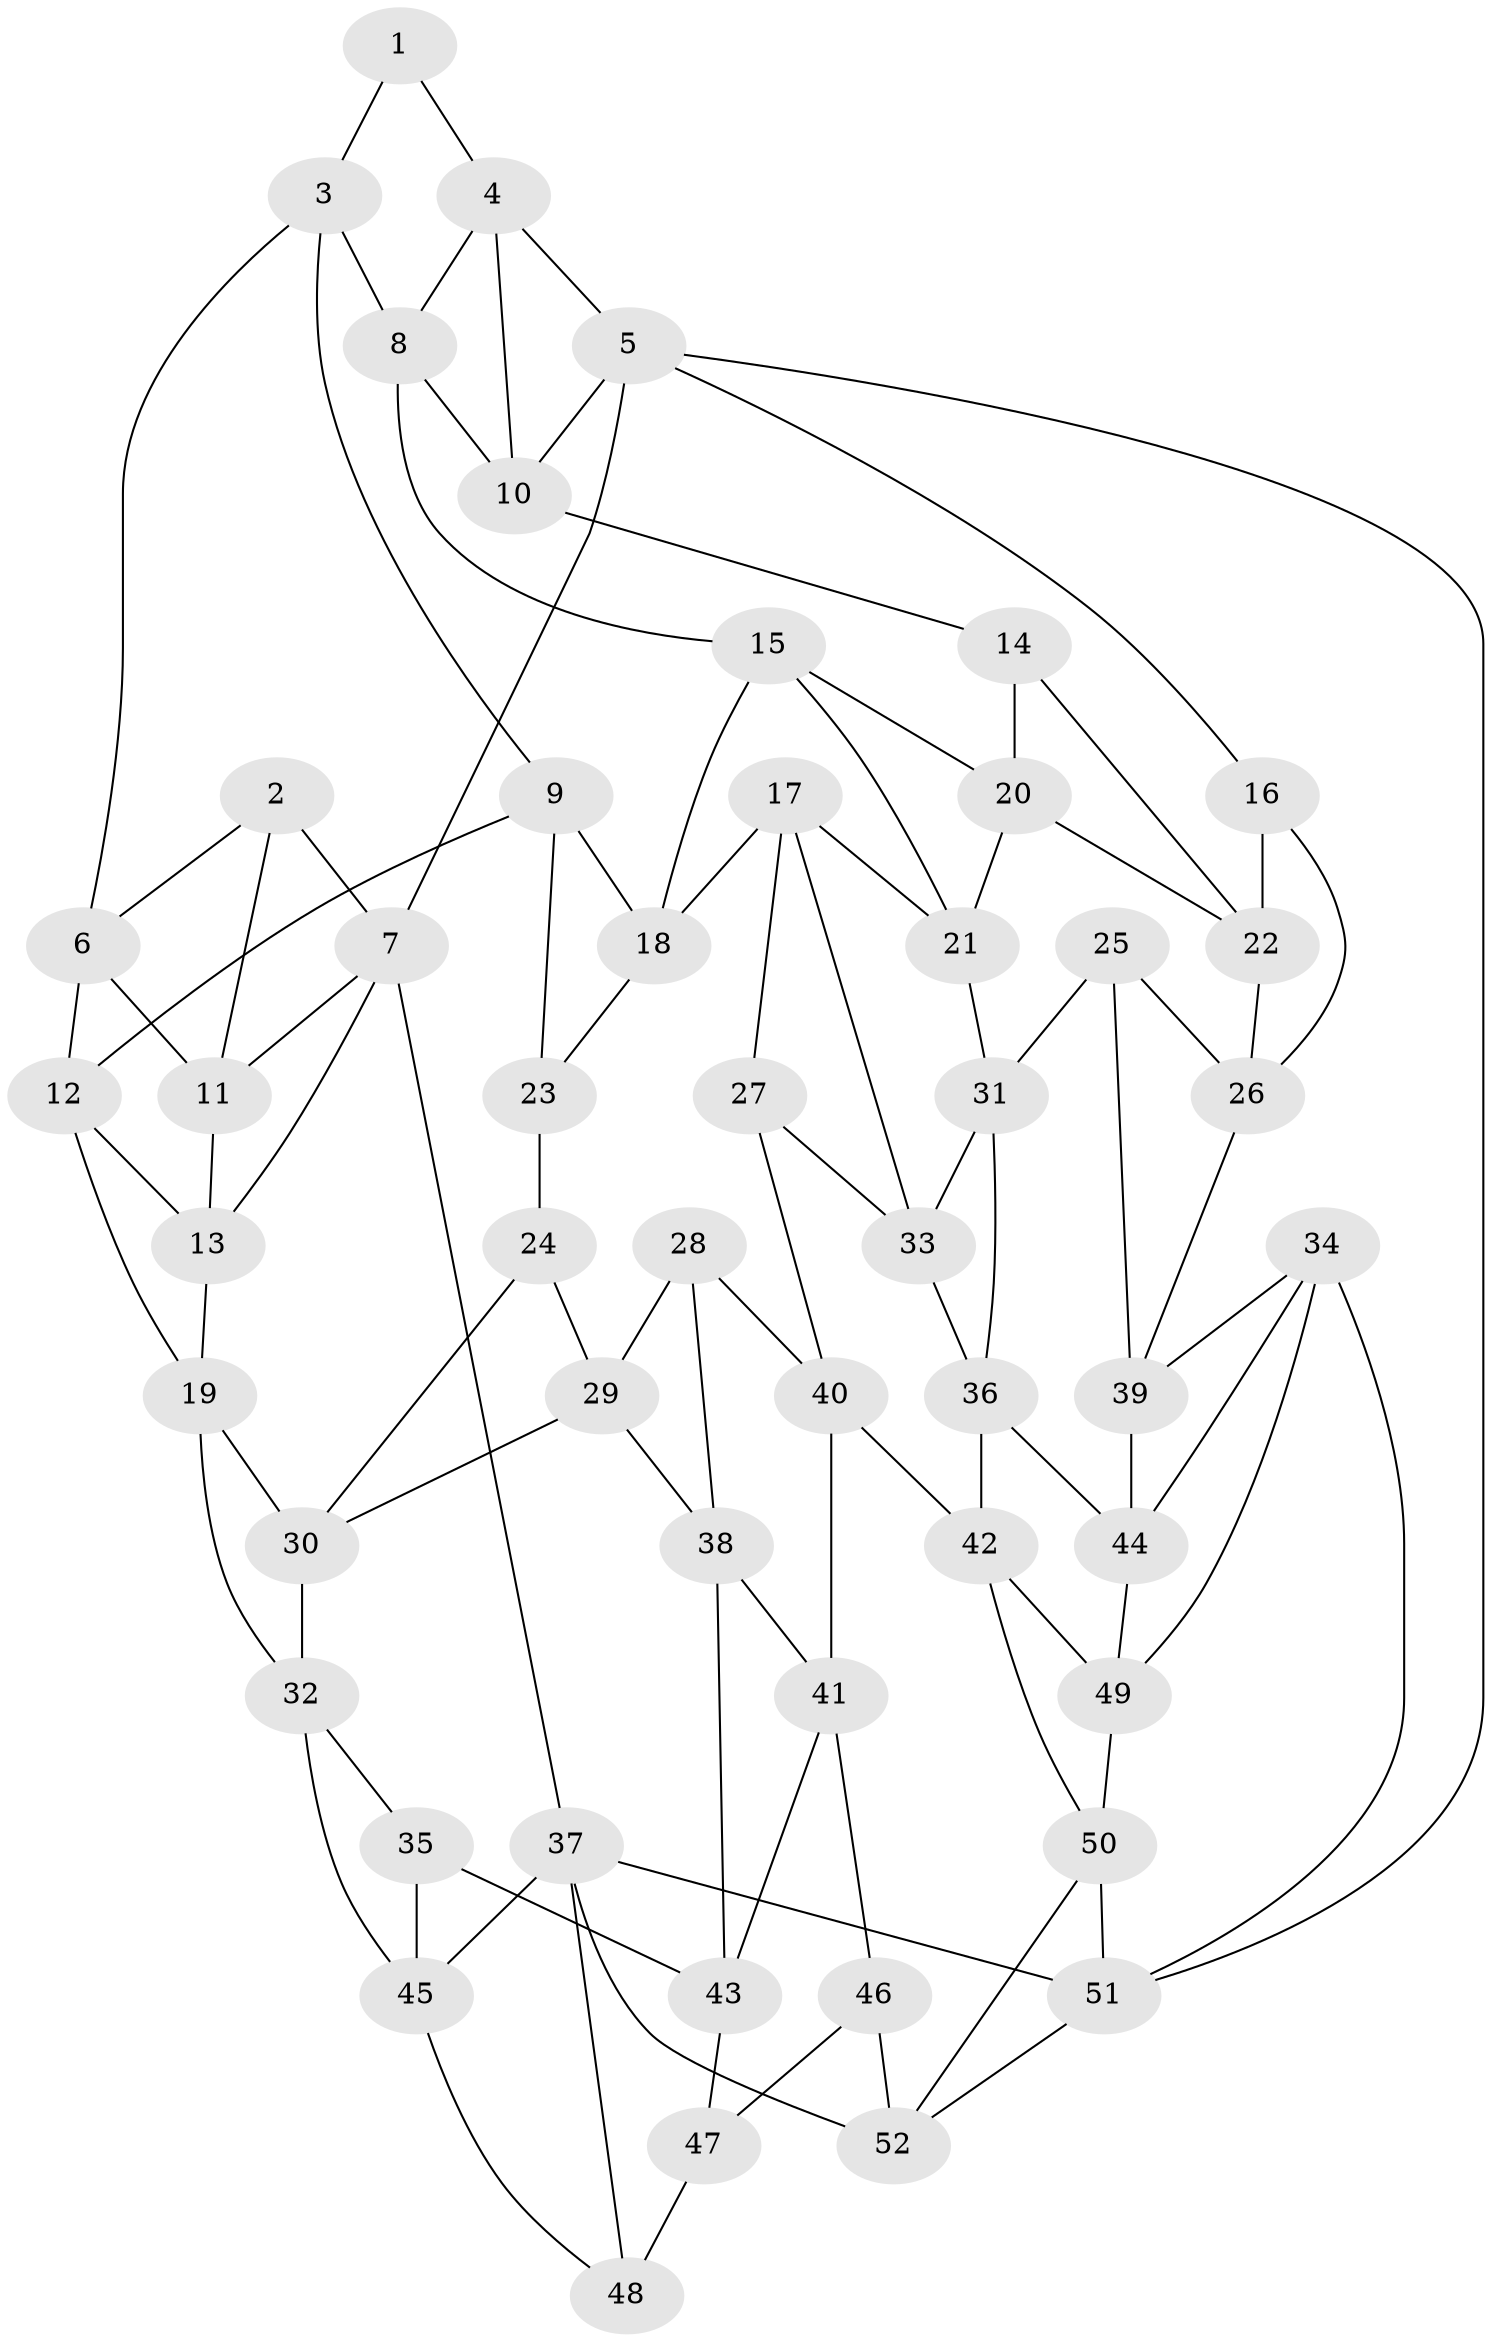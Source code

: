 // original degree distribution, {3: 0.019230769230769232, 5: 0.5769230769230769, 6: 0.19230769230769232, 4: 0.21153846153846154}
// Generated by graph-tools (version 1.1) at 2025/38/03/04/25 23:38:33]
// undirected, 52 vertices, 99 edges
graph export_dot {
  node [color=gray90,style=filled];
  1;
  2;
  3;
  4;
  5;
  6;
  7;
  8;
  9;
  10;
  11;
  12;
  13;
  14;
  15;
  16;
  17;
  18;
  19;
  20;
  21;
  22;
  23;
  24;
  25;
  26;
  27;
  28;
  29;
  30;
  31;
  32;
  33;
  34;
  35;
  36;
  37;
  38;
  39;
  40;
  41;
  42;
  43;
  44;
  45;
  46;
  47;
  48;
  49;
  50;
  51;
  52;
  1 -- 3 [weight=1.0];
  1 -- 4 [weight=1.0];
  2 -- 6 [weight=1.0];
  2 -- 7 [weight=1.0];
  2 -- 11 [weight=1.0];
  3 -- 6 [weight=1.0];
  3 -- 8 [weight=1.0];
  3 -- 9 [weight=1.0];
  4 -- 5 [weight=1.0];
  4 -- 8 [weight=1.0];
  4 -- 10 [weight=1.0];
  5 -- 7 [weight=1.0];
  5 -- 10 [weight=1.0];
  5 -- 16 [weight=1.0];
  5 -- 51 [weight=1.0];
  6 -- 11 [weight=1.0];
  6 -- 12 [weight=1.0];
  7 -- 11 [weight=1.0];
  7 -- 13 [weight=1.0];
  7 -- 37 [weight=1.0];
  8 -- 10 [weight=1.0];
  8 -- 15 [weight=1.0];
  9 -- 12 [weight=1.0];
  9 -- 18 [weight=1.0];
  9 -- 23 [weight=1.0];
  10 -- 14 [weight=1.0];
  11 -- 13 [weight=1.0];
  12 -- 13 [weight=1.0];
  12 -- 19 [weight=1.0];
  13 -- 19 [weight=1.0];
  14 -- 20 [weight=1.0];
  14 -- 22 [weight=1.0];
  15 -- 18 [weight=1.0];
  15 -- 20 [weight=1.0];
  15 -- 21 [weight=1.0];
  16 -- 22 [weight=1.0];
  16 -- 26 [weight=1.0];
  17 -- 18 [weight=1.0];
  17 -- 21 [weight=1.0];
  17 -- 27 [weight=1.0];
  17 -- 33 [weight=1.0];
  18 -- 23 [weight=1.0];
  19 -- 30 [weight=1.0];
  19 -- 32 [weight=1.0];
  20 -- 21 [weight=1.0];
  20 -- 22 [weight=1.0];
  21 -- 31 [weight=1.0];
  22 -- 26 [weight=1.0];
  23 -- 24 [weight=2.0];
  24 -- 29 [weight=1.0];
  24 -- 30 [weight=1.0];
  25 -- 26 [weight=1.0];
  25 -- 31 [weight=1.0];
  25 -- 39 [weight=1.0];
  26 -- 39 [weight=1.0];
  27 -- 33 [weight=1.0];
  27 -- 40 [weight=1.0];
  28 -- 29 [weight=1.0];
  28 -- 38 [weight=1.0];
  28 -- 40 [weight=1.0];
  29 -- 30 [weight=1.0];
  29 -- 38 [weight=1.0];
  30 -- 32 [weight=1.0];
  31 -- 33 [weight=1.0];
  31 -- 36 [weight=1.0];
  32 -- 35 [weight=1.0];
  32 -- 45 [weight=1.0];
  33 -- 36 [weight=1.0];
  34 -- 39 [weight=1.0];
  34 -- 44 [weight=1.0];
  34 -- 49 [weight=1.0];
  34 -- 51 [weight=1.0];
  35 -- 43 [weight=1.0];
  35 -- 45 [weight=1.0];
  36 -- 42 [weight=1.0];
  36 -- 44 [weight=1.0];
  37 -- 45 [weight=1.0];
  37 -- 48 [weight=1.0];
  37 -- 51 [weight=1.0];
  37 -- 52 [weight=1.0];
  38 -- 41 [weight=1.0];
  38 -- 43 [weight=1.0];
  39 -- 44 [weight=1.0];
  40 -- 41 [weight=1.0];
  40 -- 42 [weight=1.0];
  41 -- 43 [weight=1.0];
  41 -- 46 [weight=1.0];
  42 -- 49 [weight=1.0];
  42 -- 50 [weight=1.0];
  43 -- 47 [weight=1.0];
  44 -- 49 [weight=1.0];
  45 -- 48 [weight=1.0];
  46 -- 47 [weight=1.0];
  46 -- 52 [weight=1.0];
  47 -- 48 [weight=2.0];
  49 -- 50 [weight=1.0];
  50 -- 51 [weight=1.0];
  50 -- 52 [weight=1.0];
  51 -- 52 [weight=1.0];
}
